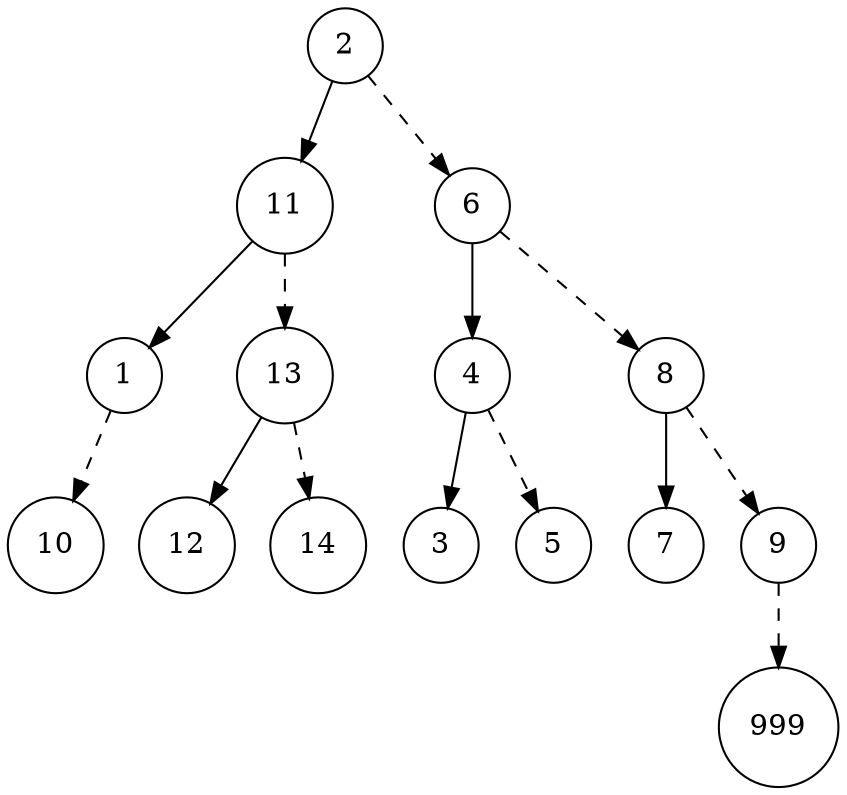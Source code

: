 digraph Tree {
    node [shape=circle];
    "2" -> "11";
    "2" -> "6" [style=dashed];
    "11" -> "1";
    "11" -> "13" [style=dashed];
    "1" -> "10" [style=dashed];
    "13" -> "12";
    "13" -> "14" [style=dashed];
    "6" -> "4";
    "6" -> "8" [style=dashed];
    "4" -> "3";
    "4" -> "5" [style=dashed];
    "8" -> "7";
    "8" -> "9" [style=dashed];
    "9" -> "999" [style=dashed];
}
